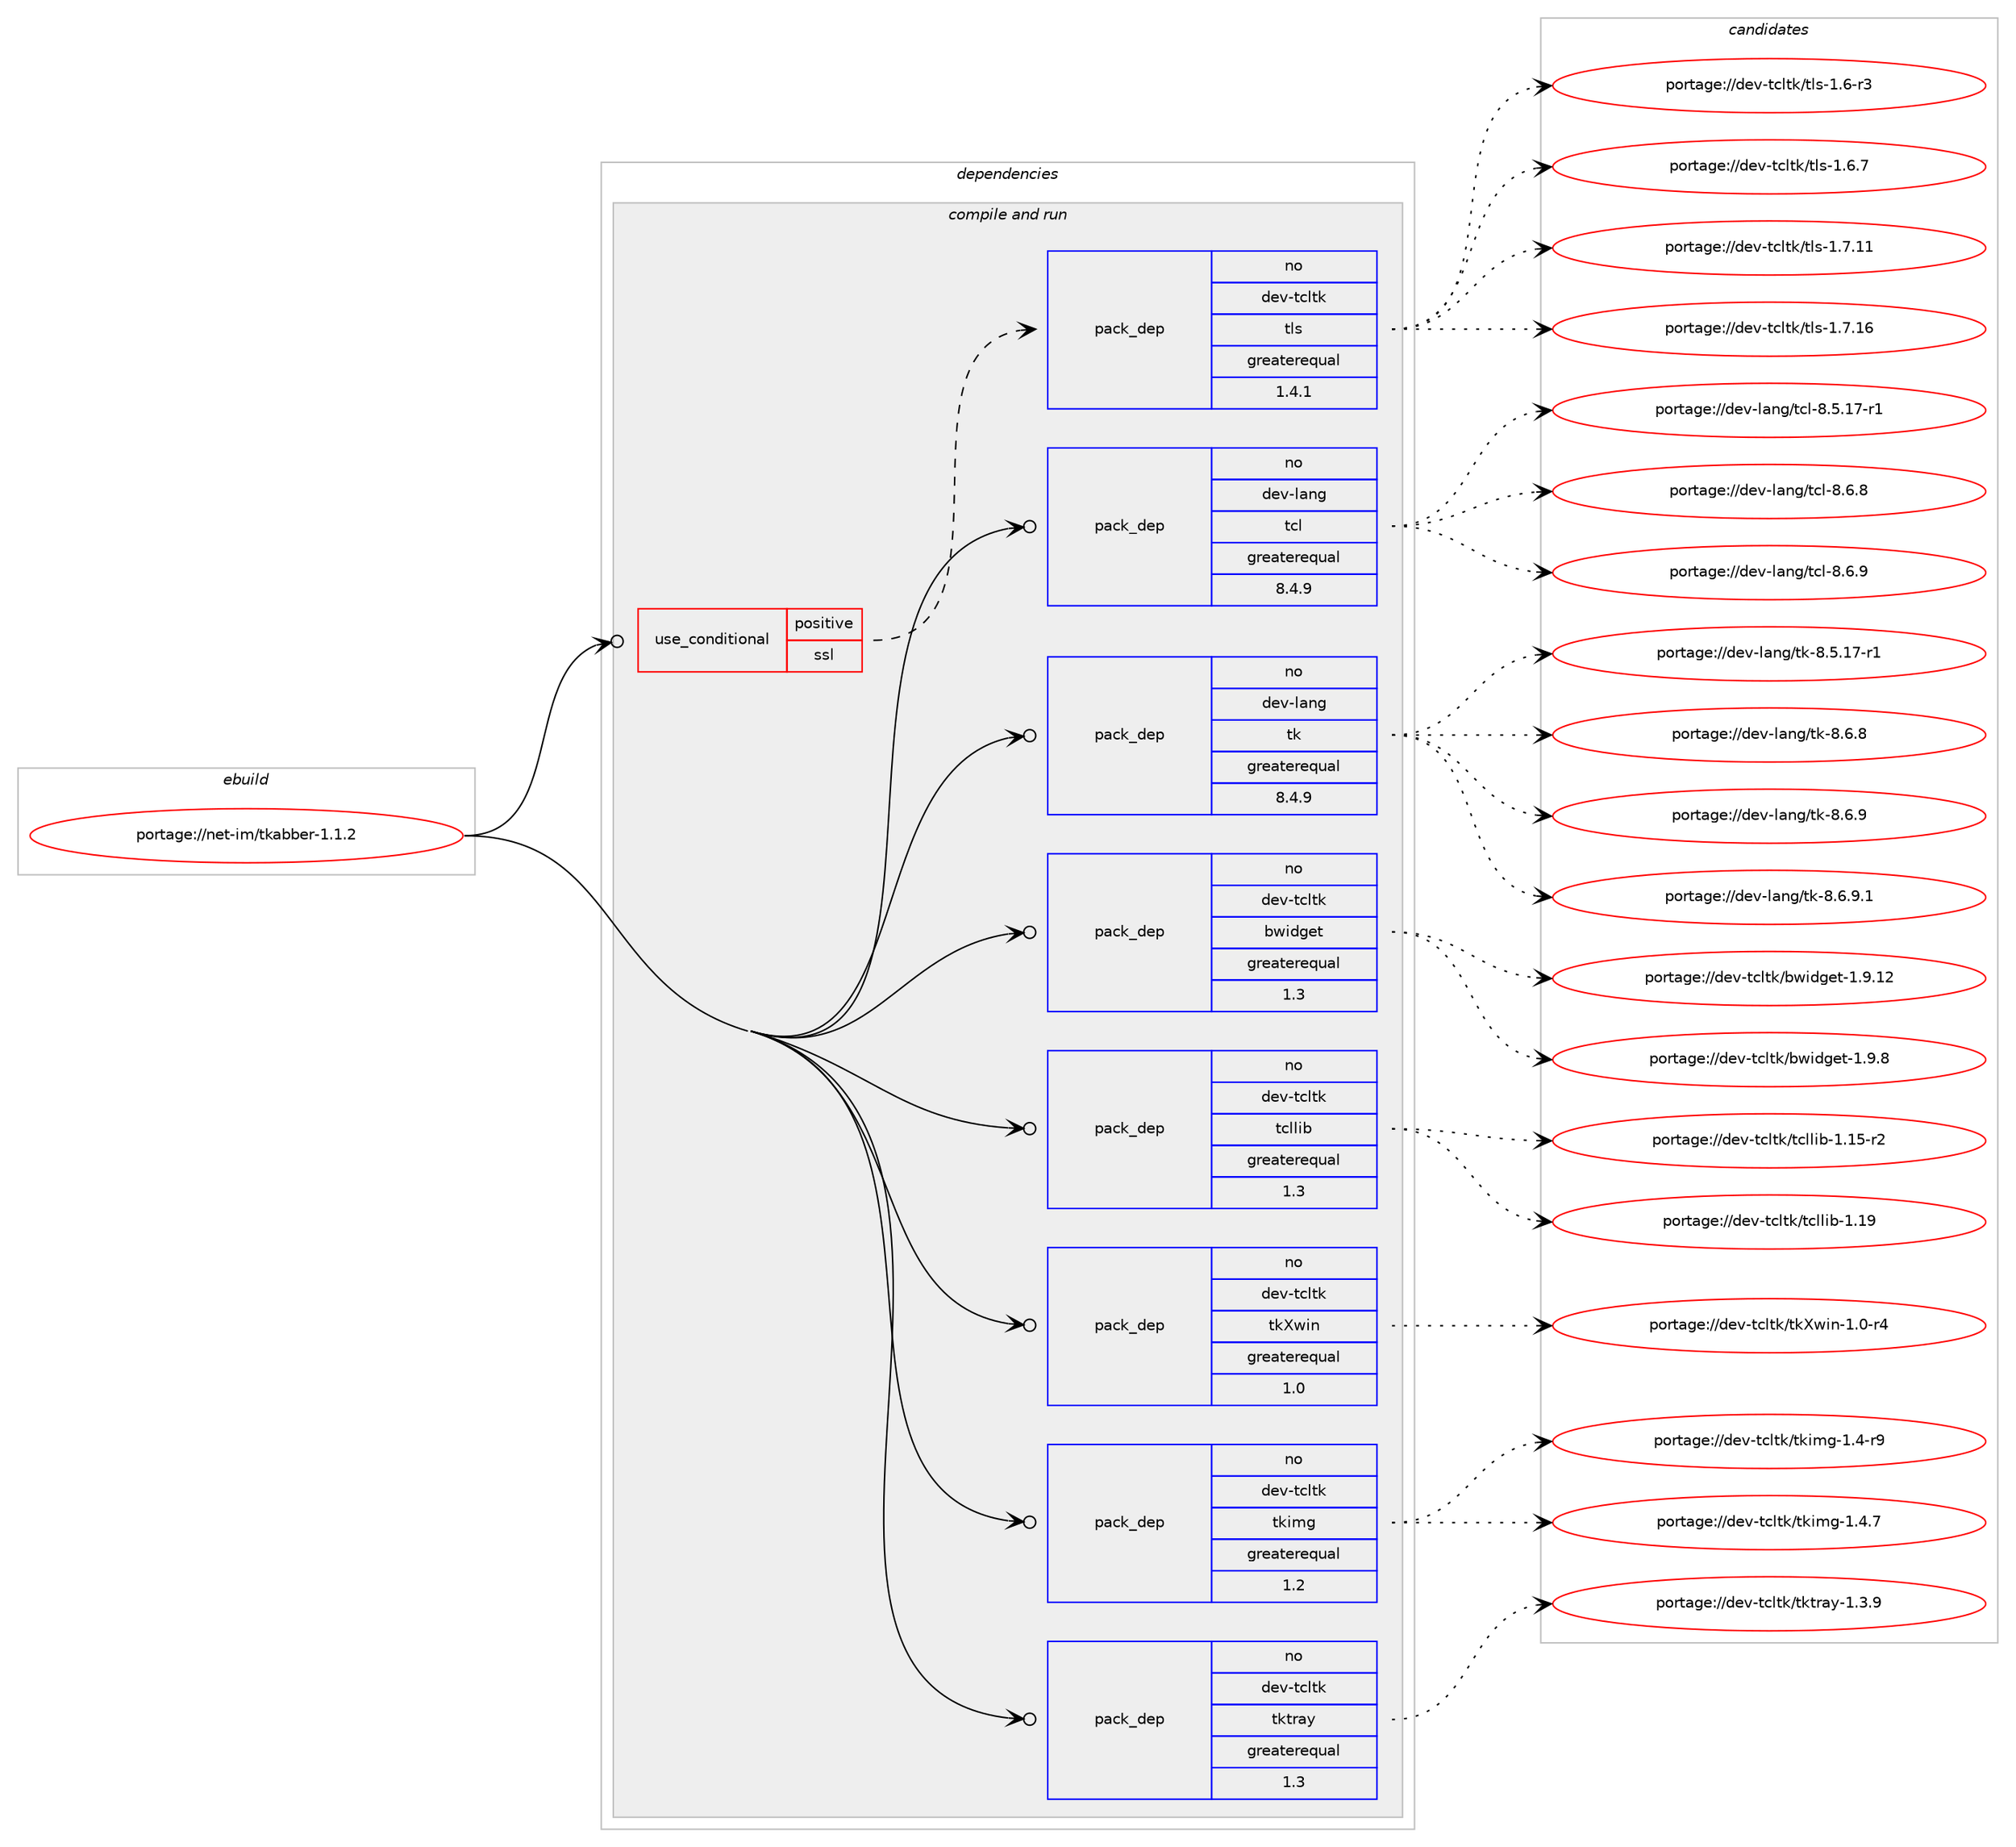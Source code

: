 digraph prolog {

# *************
# Graph options
# *************

newrank=true;
concentrate=true;
compound=true;
graph [rankdir=LR,fontname=Helvetica,fontsize=10,ranksep=1.5];#, ranksep=2.5, nodesep=0.2];
edge  [arrowhead=vee];
node  [fontname=Helvetica,fontsize=10];

# **********
# The ebuild
# **********

subgraph cluster_leftcol {
color=gray;
rank=same;
label=<<i>ebuild</i>>;
id [label="portage://net-im/tkabber-1.1.2", color=red, width=4, href="../net-im/tkabber-1.1.2.svg"];
}

# ****************
# The dependencies
# ****************

subgraph cluster_midcol {
color=gray;
label=<<i>dependencies</i>>;
subgraph cluster_compile {
fillcolor="#eeeeee";
style=filled;
label=<<i>compile</i>>;
}
subgraph cluster_compileandrun {
fillcolor="#eeeeee";
style=filled;
label=<<i>compile and run</i>>;
subgraph cond89038 {
dependency356485 [label=<<TABLE BORDER="0" CELLBORDER="1" CELLSPACING="0" CELLPADDING="4"><TR><TD ROWSPAN="3" CELLPADDING="10">use_conditional</TD></TR><TR><TD>positive</TD></TR><TR><TD>ssl</TD></TR></TABLE>>, shape=none, color=red];
subgraph pack261551 {
dependency356486 [label=<<TABLE BORDER="0" CELLBORDER="1" CELLSPACING="0" CELLPADDING="4" WIDTH="220"><TR><TD ROWSPAN="6" CELLPADDING="30">pack_dep</TD></TR><TR><TD WIDTH="110">no</TD></TR><TR><TD>dev-tcltk</TD></TR><TR><TD>tls</TD></TR><TR><TD>greaterequal</TD></TR><TR><TD>1.4.1</TD></TR></TABLE>>, shape=none, color=blue];
}
dependency356485:e -> dependency356486:w [weight=20,style="dashed",arrowhead="vee"];
}
id:e -> dependency356485:w [weight=20,style="solid",arrowhead="odotvee"];
subgraph pack261552 {
dependency356487 [label=<<TABLE BORDER="0" CELLBORDER="1" CELLSPACING="0" CELLPADDING="4" WIDTH="220"><TR><TD ROWSPAN="6" CELLPADDING="30">pack_dep</TD></TR><TR><TD WIDTH="110">no</TD></TR><TR><TD>dev-lang</TD></TR><TR><TD>tcl</TD></TR><TR><TD>greaterequal</TD></TR><TR><TD>8.4.9</TD></TR></TABLE>>, shape=none, color=blue];
}
id:e -> dependency356487:w [weight=20,style="solid",arrowhead="odotvee"];
subgraph pack261553 {
dependency356488 [label=<<TABLE BORDER="0" CELLBORDER="1" CELLSPACING="0" CELLPADDING="4" WIDTH="220"><TR><TD ROWSPAN="6" CELLPADDING="30">pack_dep</TD></TR><TR><TD WIDTH="110">no</TD></TR><TR><TD>dev-lang</TD></TR><TR><TD>tk</TD></TR><TR><TD>greaterequal</TD></TR><TR><TD>8.4.9</TD></TR></TABLE>>, shape=none, color=blue];
}
id:e -> dependency356488:w [weight=20,style="solid",arrowhead="odotvee"];
subgraph pack261554 {
dependency356489 [label=<<TABLE BORDER="0" CELLBORDER="1" CELLSPACING="0" CELLPADDING="4" WIDTH="220"><TR><TD ROWSPAN="6" CELLPADDING="30">pack_dep</TD></TR><TR><TD WIDTH="110">no</TD></TR><TR><TD>dev-tcltk</TD></TR><TR><TD>bwidget</TD></TR><TR><TD>greaterequal</TD></TR><TR><TD>1.3</TD></TR></TABLE>>, shape=none, color=blue];
}
id:e -> dependency356489:w [weight=20,style="solid",arrowhead="odotvee"];
subgraph pack261555 {
dependency356490 [label=<<TABLE BORDER="0" CELLBORDER="1" CELLSPACING="0" CELLPADDING="4" WIDTH="220"><TR><TD ROWSPAN="6" CELLPADDING="30">pack_dep</TD></TR><TR><TD WIDTH="110">no</TD></TR><TR><TD>dev-tcltk</TD></TR><TR><TD>tcllib</TD></TR><TR><TD>greaterequal</TD></TR><TR><TD>1.3</TD></TR></TABLE>>, shape=none, color=blue];
}
id:e -> dependency356490:w [weight=20,style="solid",arrowhead="odotvee"];
subgraph pack261556 {
dependency356491 [label=<<TABLE BORDER="0" CELLBORDER="1" CELLSPACING="0" CELLPADDING="4" WIDTH="220"><TR><TD ROWSPAN="6" CELLPADDING="30">pack_dep</TD></TR><TR><TD WIDTH="110">no</TD></TR><TR><TD>dev-tcltk</TD></TR><TR><TD>tkXwin</TD></TR><TR><TD>greaterequal</TD></TR><TR><TD>1.0</TD></TR></TABLE>>, shape=none, color=blue];
}
id:e -> dependency356491:w [weight=20,style="solid",arrowhead="odotvee"];
subgraph pack261557 {
dependency356492 [label=<<TABLE BORDER="0" CELLBORDER="1" CELLSPACING="0" CELLPADDING="4" WIDTH="220"><TR><TD ROWSPAN="6" CELLPADDING="30">pack_dep</TD></TR><TR><TD WIDTH="110">no</TD></TR><TR><TD>dev-tcltk</TD></TR><TR><TD>tkimg</TD></TR><TR><TD>greaterequal</TD></TR><TR><TD>1.2</TD></TR></TABLE>>, shape=none, color=blue];
}
id:e -> dependency356492:w [weight=20,style="solid",arrowhead="odotvee"];
subgraph pack261558 {
dependency356493 [label=<<TABLE BORDER="0" CELLBORDER="1" CELLSPACING="0" CELLPADDING="4" WIDTH="220"><TR><TD ROWSPAN="6" CELLPADDING="30">pack_dep</TD></TR><TR><TD WIDTH="110">no</TD></TR><TR><TD>dev-tcltk</TD></TR><TR><TD>tktray</TD></TR><TR><TD>greaterequal</TD></TR><TR><TD>1.3</TD></TR></TABLE>>, shape=none, color=blue];
}
id:e -> dependency356493:w [weight=20,style="solid",arrowhead="odotvee"];
}
subgraph cluster_run {
fillcolor="#eeeeee";
style=filled;
label=<<i>run</i>>;
}
}

# **************
# The candidates
# **************

subgraph cluster_choices {
rank=same;
color=gray;
label=<<i>candidates</i>>;

subgraph choice261551 {
color=black;
nodesep=1;
choiceportage100101118451169910811610747116108115454946544511451 [label="portage://dev-tcltk/tls-1.6-r3", color=red, width=4,href="../dev-tcltk/tls-1.6-r3.svg"];
choiceportage100101118451169910811610747116108115454946544655 [label="portage://dev-tcltk/tls-1.6.7", color=red, width=4,href="../dev-tcltk/tls-1.6.7.svg"];
choiceportage10010111845116991081161074711610811545494655464949 [label="portage://dev-tcltk/tls-1.7.11", color=red, width=4,href="../dev-tcltk/tls-1.7.11.svg"];
choiceportage10010111845116991081161074711610811545494655464954 [label="portage://dev-tcltk/tls-1.7.16", color=red, width=4,href="../dev-tcltk/tls-1.7.16.svg"];
dependency356486:e -> choiceportage100101118451169910811610747116108115454946544511451:w [style=dotted,weight="100"];
dependency356486:e -> choiceportage100101118451169910811610747116108115454946544655:w [style=dotted,weight="100"];
dependency356486:e -> choiceportage10010111845116991081161074711610811545494655464949:w [style=dotted,weight="100"];
dependency356486:e -> choiceportage10010111845116991081161074711610811545494655464954:w [style=dotted,weight="100"];
}
subgraph choice261552 {
color=black;
nodesep=1;
choiceportage10010111845108971101034711699108455646534649554511449 [label="portage://dev-lang/tcl-8.5.17-r1", color=red, width=4,href="../dev-lang/tcl-8.5.17-r1.svg"];
choiceportage10010111845108971101034711699108455646544656 [label="portage://dev-lang/tcl-8.6.8", color=red, width=4,href="../dev-lang/tcl-8.6.8.svg"];
choiceportage10010111845108971101034711699108455646544657 [label="portage://dev-lang/tcl-8.6.9", color=red, width=4,href="../dev-lang/tcl-8.6.9.svg"];
dependency356487:e -> choiceportage10010111845108971101034711699108455646534649554511449:w [style=dotted,weight="100"];
dependency356487:e -> choiceportage10010111845108971101034711699108455646544656:w [style=dotted,weight="100"];
dependency356487:e -> choiceportage10010111845108971101034711699108455646544657:w [style=dotted,weight="100"];
}
subgraph choice261553 {
color=black;
nodesep=1;
choiceportage100101118451089711010347116107455646534649554511449 [label="portage://dev-lang/tk-8.5.17-r1", color=red, width=4,href="../dev-lang/tk-8.5.17-r1.svg"];
choiceportage100101118451089711010347116107455646544656 [label="portage://dev-lang/tk-8.6.8", color=red, width=4,href="../dev-lang/tk-8.6.8.svg"];
choiceportage100101118451089711010347116107455646544657 [label="portage://dev-lang/tk-8.6.9", color=red, width=4,href="../dev-lang/tk-8.6.9.svg"];
choiceportage1001011184510897110103471161074556465446574649 [label="portage://dev-lang/tk-8.6.9.1", color=red, width=4,href="../dev-lang/tk-8.6.9.1.svg"];
dependency356488:e -> choiceportage100101118451089711010347116107455646534649554511449:w [style=dotted,weight="100"];
dependency356488:e -> choiceportage100101118451089711010347116107455646544656:w [style=dotted,weight="100"];
dependency356488:e -> choiceportage100101118451089711010347116107455646544657:w [style=dotted,weight="100"];
dependency356488:e -> choiceportage1001011184510897110103471161074556465446574649:w [style=dotted,weight="100"];
}
subgraph choice261554 {
color=black;
nodesep=1;
choiceportage1001011184511699108116107479811910510010310111645494657464950 [label="portage://dev-tcltk/bwidget-1.9.12", color=red, width=4,href="../dev-tcltk/bwidget-1.9.12.svg"];
choiceportage10010111845116991081161074798119105100103101116454946574656 [label="portage://dev-tcltk/bwidget-1.9.8", color=red, width=4,href="../dev-tcltk/bwidget-1.9.8.svg"];
dependency356489:e -> choiceportage1001011184511699108116107479811910510010310111645494657464950:w [style=dotted,weight="100"];
dependency356489:e -> choiceportage10010111845116991081161074798119105100103101116454946574656:w [style=dotted,weight="100"];
}
subgraph choice261555 {
color=black;
nodesep=1;
choiceportage100101118451169910811610747116991081081059845494649534511450 [label="portage://dev-tcltk/tcllib-1.15-r2", color=red, width=4,href="../dev-tcltk/tcllib-1.15-r2.svg"];
choiceportage10010111845116991081161074711699108108105984549464957 [label="portage://dev-tcltk/tcllib-1.19", color=red, width=4,href="../dev-tcltk/tcllib-1.19.svg"];
dependency356490:e -> choiceportage100101118451169910811610747116991081081059845494649534511450:w [style=dotted,weight="100"];
dependency356490:e -> choiceportage10010111845116991081161074711699108108105984549464957:w [style=dotted,weight="100"];
}
subgraph choice261556 {
color=black;
nodesep=1;
choiceportage10010111845116991081161074711610788119105110454946484511452 [label="portage://dev-tcltk/tkXwin-1.0-r4", color=red, width=4,href="../dev-tcltk/tkXwin-1.0-r4.svg"];
dependency356491:e -> choiceportage10010111845116991081161074711610788119105110454946484511452:w [style=dotted,weight="100"];
}
subgraph choice261557 {
color=black;
nodesep=1;
choiceportage100101118451169910811610747116107105109103454946524511457 [label="portage://dev-tcltk/tkimg-1.4-r9", color=red, width=4,href="../dev-tcltk/tkimg-1.4-r9.svg"];
choiceportage100101118451169910811610747116107105109103454946524655 [label="portage://dev-tcltk/tkimg-1.4.7", color=red, width=4,href="../dev-tcltk/tkimg-1.4.7.svg"];
dependency356492:e -> choiceportage100101118451169910811610747116107105109103454946524511457:w [style=dotted,weight="100"];
dependency356492:e -> choiceportage100101118451169910811610747116107105109103454946524655:w [style=dotted,weight="100"];
}
subgraph choice261558 {
color=black;
nodesep=1;
choiceportage10010111845116991081161074711610711611497121454946514657 [label="portage://dev-tcltk/tktray-1.3.9", color=red, width=4,href="../dev-tcltk/tktray-1.3.9.svg"];
dependency356493:e -> choiceportage10010111845116991081161074711610711611497121454946514657:w [style=dotted,weight="100"];
}
}

}
